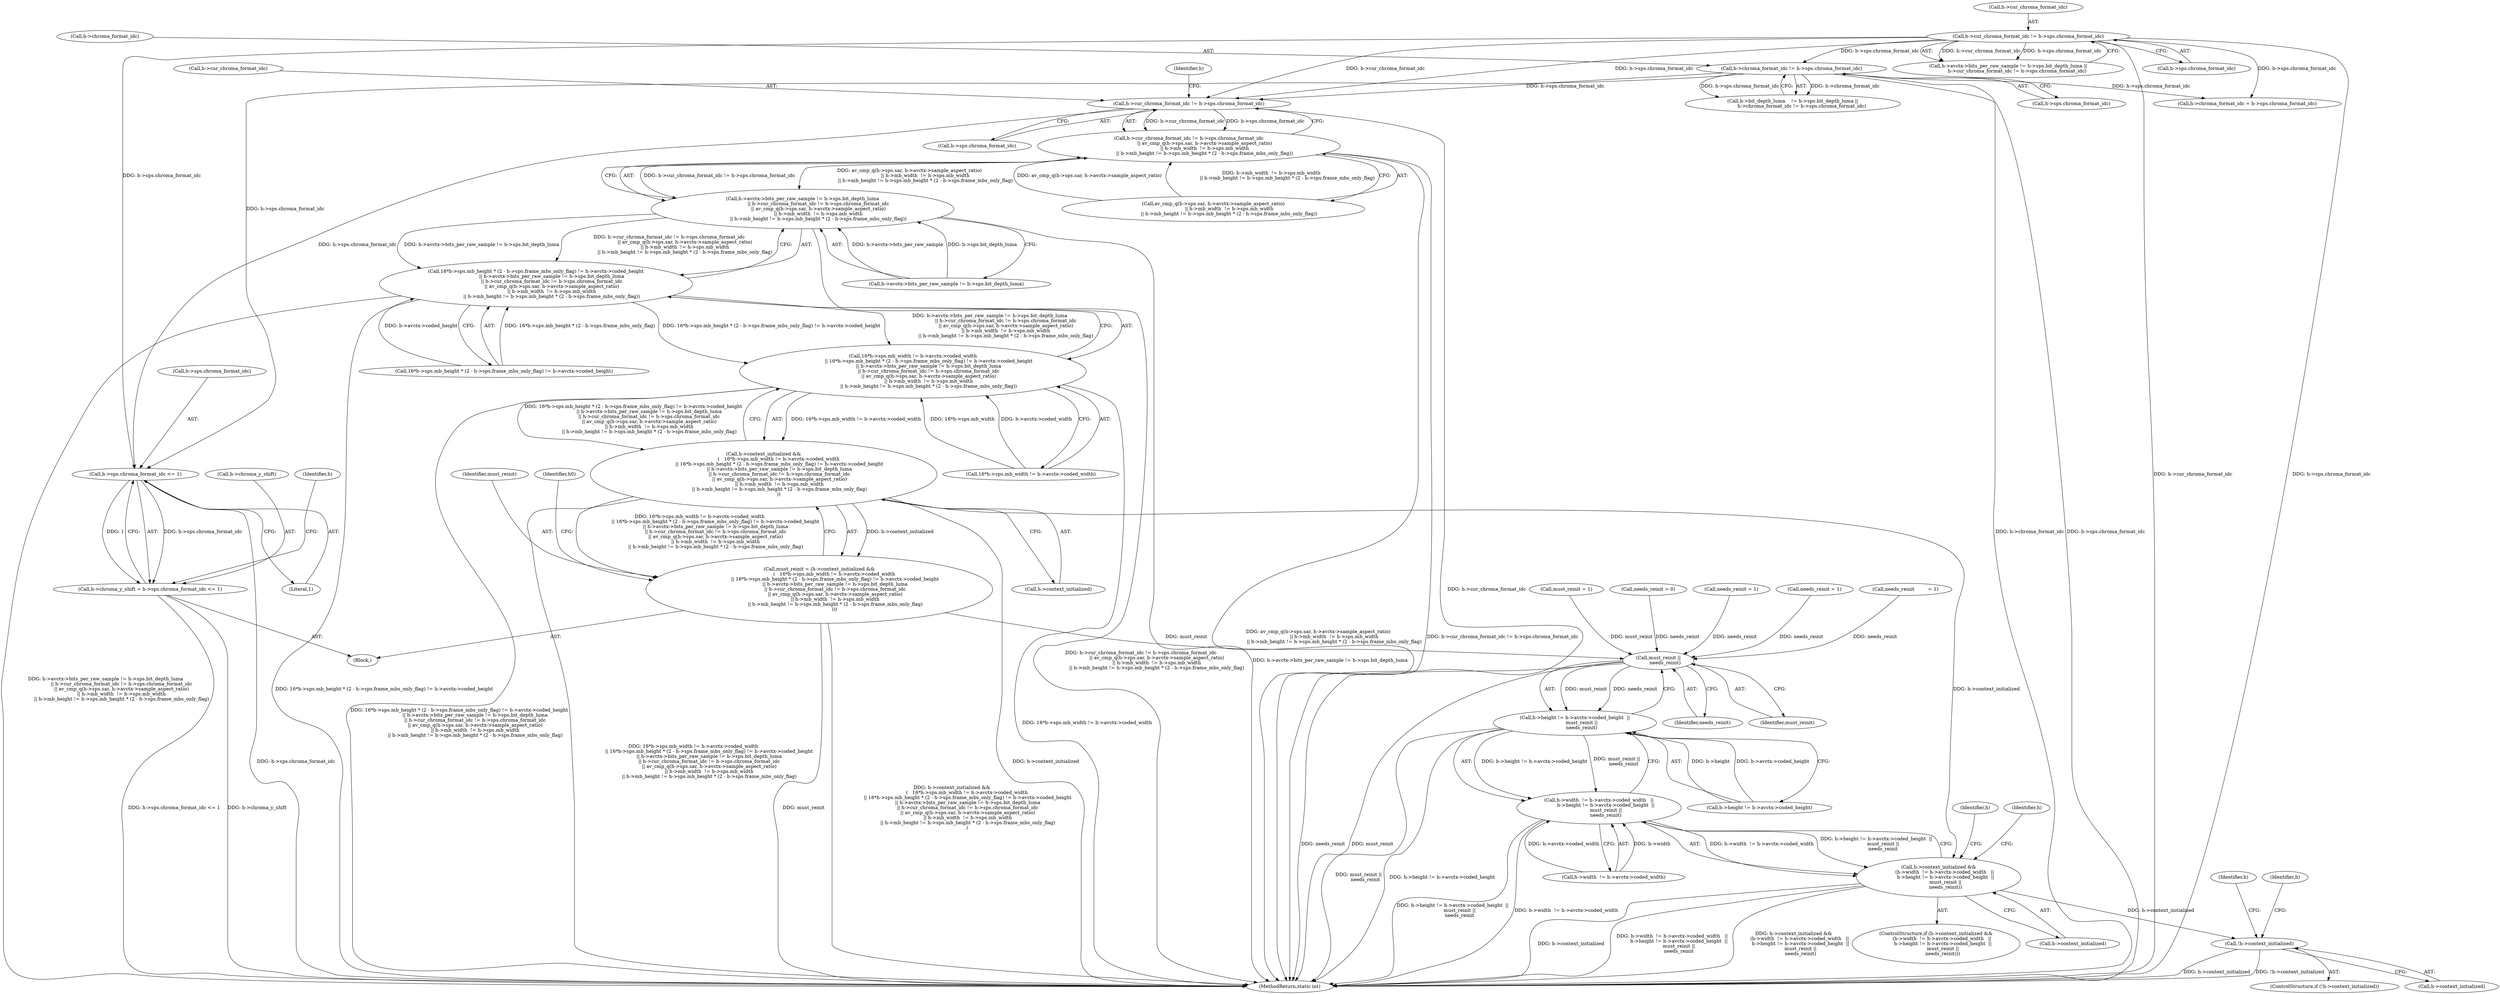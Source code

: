 digraph "0_FFmpeg_29ffeef5e73b8f41ff3a3f2242d356759c66f91f@pointer" {
"1000588" [label="(Call,h->cur_chroma_format_idc != h->sps.chroma_format_idc)"];
"1000437" [label="(Call,h->cur_chroma_format_idc != h->sps.chroma_format_idc)"];
"1000460" [label="(Call,h->chroma_format_idc != h->sps.chroma_format_idc)"];
"1000587" [label="(Call,h->cur_chroma_format_idc != h->sps.chroma_format_idc\n                     || av_cmp_q(h->sps.sar, h->avctx->sample_aspect_ratio)\n                     || h->mb_width  != h->sps.mb_width\n                     || h->mb_height != h->sps.mb_height * (2 - h->sps.frame_mbs_only_flag))"];
"1000575" [label="(Call,h->avctx->bits_per_raw_sample != h->sps.bit_depth_luma\n                     || h->cur_chroma_format_idc != h->sps.chroma_format_idc\n                     || av_cmp_q(h->sps.sar, h->avctx->sample_aspect_ratio)\n                     || h->mb_width  != h->sps.mb_width\n                     || h->mb_height != h->sps.mb_height * (2 - h->sps.frame_mbs_only_flag))"];
"1000553" [label="(Call,16*h->sps.mb_height * (2 - h->sps.frame_mbs_only_flag) != h->avctx->coded_height\n                     || h->avctx->bits_per_raw_sample != h->sps.bit_depth_luma\n                     || h->cur_chroma_format_idc != h->sps.chroma_format_idc\n                     || av_cmp_q(h->sps.sar, h->avctx->sample_aspect_ratio)\n                     || h->mb_width  != h->sps.mb_width\n                     || h->mb_height != h->sps.mb_height * (2 - h->sps.frame_mbs_only_flag))"];
"1000539" [label="(Call,16*h->sps.mb_width != h->avctx->coded_width\n                     || 16*h->sps.mb_height * (2 - h->sps.frame_mbs_only_flag) != h->avctx->coded_height\n                     || h->avctx->bits_per_raw_sample != h->sps.bit_depth_luma\n                     || h->cur_chroma_format_idc != h->sps.chroma_format_idc\n                     || av_cmp_q(h->sps.sar, h->avctx->sample_aspect_ratio)\n                     || h->mb_width  != h->sps.mb_width\n                     || h->mb_height != h->sps.mb_height * (2 - h->sps.frame_mbs_only_flag))"];
"1000535" [label="(Call,h->context_initialized &&\n                    (   16*h->sps.mb_width != h->avctx->coded_width\n                     || 16*h->sps.mb_height * (2 - h->sps.frame_mbs_only_flag) != h->avctx->coded_height\n                     || h->avctx->bits_per_raw_sample != h->sps.bit_depth_luma\n                     || h->cur_chroma_format_idc != h->sps.chroma_format_idc\n                     || av_cmp_q(h->sps.sar, h->avctx->sample_aspect_ratio)\n                     || h->mb_width  != h->sps.mb_width\n                     || h->mb_height != h->sps.mb_height * (2 - h->sps.frame_mbs_only_flag)\n                    ))"];
"1000533" [label="(Call,must_reinit = (h->context_initialized &&\n                    (   16*h->sps.mb_width != h->avctx->coded_width\n                     || 16*h->sps.mb_height * (2 - h->sps.frame_mbs_only_flag) != h->avctx->coded_height\n                     || h->avctx->bits_per_raw_sample != h->sps.bit_depth_luma\n                     || h->cur_chroma_format_idc != h->sps.chroma_format_idc\n                     || av_cmp_q(h->sps.sar, h->avctx->sample_aspect_ratio)\n                     || h->mb_width  != h->sps.mb_width\n                     || h->mb_height != h->sps.mb_height * (2 - h->sps.frame_mbs_only_flag)\n                    )))"];
"1000846" [label="(Call,must_reinit ||\n         needs_reinit)"];
"1000836" [label="(Call,h->height != h->avctx->coded_height  ||\n         must_reinit ||\n         needs_reinit)"];
"1000826" [label="(Call,h->width  != h->avctx->coded_width   ||\n         h->height != h->avctx->coded_height  ||\n         must_reinit ||\n         needs_reinit)"];
"1000822" [label="(Call,h->context_initialized &&\n        (h->width  != h->avctx->coded_width   ||\n         h->height != h->avctx->coded_height  ||\n         must_reinit ||\n         needs_reinit))"];
"1000923" [label="(Call,!h->context_initialized)"];
"1000708" [label="(Call,h->sps.chroma_format_idc <= 1)"];
"1000704" [label="(Call,h->chroma_y_shift = h->sps.chroma_format_idc <= 1)"];
"1000837" [label="(Call,h->height != h->avctx->coded_height)"];
"1000587" [label="(Call,h->cur_chroma_format_idc != h->sps.chroma_format_idc\n                     || av_cmp_q(h->sps.sar, h->avctx->sample_aspect_ratio)\n                     || h->mb_width  != h->sps.mb_width\n                     || h->mb_height != h->sps.mb_height * (2 - h->sps.frame_mbs_only_flag))"];
"1000597" [label="(Call,av_cmp_q(h->sps.sar, h->avctx->sample_aspect_ratio)\n                     || h->mb_width  != h->sps.mb_width\n                     || h->mb_height != h->sps.mb_height * (2 - h->sps.frame_mbs_only_flag))"];
"1000553" [label="(Call,16*h->sps.mb_height * (2 - h->sps.frame_mbs_only_flag) != h->avctx->coded_height\n                     || h->avctx->bits_per_raw_sample != h->sps.bit_depth_luma\n                     || h->cur_chroma_format_idc != h->sps.chroma_format_idc\n                     || av_cmp_q(h->sps.sar, h->avctx->sample_aspect_ratio)\n                     || h->mb_width  != h->sps.mb_width\n                     || h->mb_height != h->sps.mb_height * (2 - h->sps.frame_mbs_only_flag))"];
"1000589" [label="(Call,h->cur_chroma_format_idc)"];
"1000646" [label="(Call,must_reinit = 1)"];
"1000827" [label="(Call,h->width  != h->avctx->coded_width)"];
"1000461" [label="(Call,h->chroma_format_idc)"];
"1003435" [label="(MethodReturn,static int)"];
"1000826" [label="(Call,h->width  != h->avctx->coded_width   ||\n         h->height != h->avctx->coded_height  ||\n         must_reinit ||\n         needs_reinit)"];
"1000464" [label="(Call,h->sps.chroma_format_idc)"];
"1000708" [label="(Call,h->sps.chroma_format_idc <= 1)"];
"1000536" [label="(Call,h->context_initialized)"];
"1000425" [label="(Call,h->avctx->bits_per_raw_sample != h->sps.bit_depth_luma ||\n            h->cur_chroma_format_idc != h->sps.chroma_format_idc)"];
"1000139" [label="(Call,needs_reinit = 0)"];
"1000554" [label="(Call,16*h->sps.mb_height * (2 - h->sps.frame_mbs_only_flag) != h->avctx->coded_height)"];
"1000821" [label="(ControlStructure,if (h->context_initialized &&\n        (h->width  != h->avctx->coded_width   ||\n         h->height != h->avctx->coded_height  ||\n         must_reinit ||\n         needs_reinit)))"];
"1000588" [label="(Call,h->cur_chroma_format_idc != h->sps.chroma_format_idc)"];
"1000836" [label="(Call,h->height != h->avctx->coded_height  ||\n         must_reinit ||\n         needs_reinit)"];
"1000575" [label="(Call,h->avctx->bits_per_raw_sample != h->sps.bit_depth_luma\n                     || h->cur_chroma_format_idc != h->sps.chroma_format_idc\n                     || av_cmp_q(h->sps.sar, h->avctx->sample_aspect_ratio)\n                     || h->mb_width  != h->sps.mb_width\n                     || h->mb_height != h->sps.mb_height * (2 - h->sps.frame_mbs_only_flag))"];
"1000437" [label="(Call,h->cur_chroma_format_idc != h->sps.chroma_format_idc)"];
"1000717" [label="(Identifier,h)"];
"1000925" [label="(Identifier,h)"];
"1000922" [label="(ControlStructure,if (!h->context_initialized))"];
"1000846" [label="(Call,must_reinit ||\n         needs_reinit)"];
"1000923" [label="(Call,!h->context_initialized)"];
"1000852" [label="(Identifier,h)"];
"1000533" [label="(Call,must_reinit = (h->context_initialized &&\n                    (   16*h->sps.mb_width != h->avctx->coded_width\n                     || 16*h->sps.mb_height * (2 - h->sps.frame_mbs_only_flag) != h->avctx->coded_height\n                     || h->avctx->bits_per_raw_sample != h->sps.bit_depth_luma\n                     || h->cur_chroma_format_idc != h->sps.chroma_format_idc\n                     || av_cmp_q(h->sps.sar, h->avctx->sample_aspect_ratio)\n                     || h->mb_width  != h->sps.mb_width\n                     || h->mb_height != h->sps.mb_height * (2 - h->sps.frame_mbs_only_flag)\n                    )))"];
"1000127" [label="(Block,)"];
"1000576" [label="(Call,h->avctx->bits_per_raw_sample != h->sps.bit_depth_luma)"];
"1000785" [label="(Call,needs_reinit = 1)"];
"1000540" [label="(Call,16*h->sps.mb_width != h->avctx->coded_width)"];
"1000534" [label="(Identifier,must_reinit)"];
"1000460" [label="(Call,h->chroma_format_idc != h->sps.chroma_format_idc)"];
"1000479" [label="(Call,h->chroma_format_idc = h->sps.chroma_format_idc)"];
"1000714" [label="(Literal,1)"];
"1000848" [label="(Identifier,needs_reinit)"];
"1000539" [label="(Call,16*h->sps.mb_width != h->avctx->coded_width\n                     || 16*h->sps.mb_height * (2 - h->sps.frame_mbs_only_flag) != h->avctx->coded_height\n                     || h->avctx->bits_per_raw_sample != h->sps.bit_depth_luma\n                     || h->cur_chroma_format_idc != h->sps.chroma_format_idc\n                     || av_cmp_q(h->sps.sar, h->avctx->sample_aspect_ratio)\n                     || h->mb_width  != h->sps.mb_width\n                     || h->mb_height != h->sps.mb_height * (2 - h->sps.frame_mbs_only_flag))"];
"1000446" [label="(Call,needs_reinit = 1)"];
"1000450" [label="(Call,h->bit_depth_luma    != h->sps.bit_depth_luma ||\n            h->chroma_format_idc != h->sps.chroma_format_idc)"];
"1000705" [label="(Call,h->chroma_y_shift)"];
"1000438" [label="(Call,h->cur_chroma_format_idc)"];
"1000441" [label="(Call,h->sps.chroma_format_idc)"];
"1000535" [label="(Call,h->context_initialized &&\n                    (   16*h->sps.mb_width != h->avctx->coded_width\n                     || 16*h->sps.mb_height * (2 - h->sps.frame_mbs_only_flag) != h->avctx->coded_height\n                     || h->avctx->bits_per_raw_sample != h->sps.bit_depth_luma\n                     || h->cur_chroma_format_idc != h->sps.chroma_format_idc\n                     || av_cmp_q(h->sps.sar, h->avctx->sample_aspect_ratio)\n                     || h->mb_width  != h->sps.mb_width\n                     || h->mb_height != h->sps.mb_height * (2 - h->sps.frame_mbs_only_flag)\n                    ))"];
"1000823" [label="(Call,h->context_initialized)"];
"1000924" [label="(Call,h->context_initialized)"];
"1000704" [label="(Call,h->chroma_y_shift = h->sps.chroma_format_idc <= 1)"];
"1000601" [label="(Identifier,h)"];
"1000978" [label="(Identifier,h)"];
"1000709" [label="(Call,h->sps.chroma_format_idc)"];
"1000592" [label="(Call,h->sps.chroma_format_idc)"];
"1000930" [label="(Identifier,h)"];
"1000488" [label="(Call,needs_reinit         = 1)"];
"1000640" [label="(Identifier,h0)"];
"1000822" [label="(Call,h->context_initialized &&\n        (h->width  != h->avctx->coded_width   ||\n         h->height != h->avctx->coded_height  ||\n         must_reinit ||\n         needs_reinit))"];
"1000847" [label="(Identifier,must_reinit)"];
"1000588" -> "1000587"  [label="AST: "];
"1000588" -> "1000592"  [label="CFG: "];
"1000589" -> "1000588"  [label="AST: "];
"1000592" -> "1000588"  [label="AST: "];
"1000601" -> "1000588"  [label="CFG: "];
"1000587" -> "1000588"  [label="CFG: "];
"1000588" -> "1003435"  [label="DDG: h->cur_chroma_format_idc"];
"1000588" -> "1000587"  [label="DDG: h->cur_chroma_format_idc"];
"1000588" -> "1000587"  [label="DDG: h->sps.chroma_format_idc"];
"1000437" -> "1000588"  [label="DDG: h->cur_chroma_format_idc"];
"1000437" -> "1000588"  [label="DDG: h->sps.chroma_format_idc"];
"1000460" -> "1000588"  [label="DDG: h->sps.chroma_format_idc"];
"1000588" -> "1000708"  [label="DDG: h->sps.chroma_format_idc"];
"1000437" -> "1000425"  [label="AST: "];
"1000437" -> "1000441"  [label="CFG: "];
"1000438" -> "1000437"  [label="AST: "];
"1000441" -> "1000437"  [label="AST: "];
"1000425" -> "1000437"  [label="CFG: "];
"1000437" -> "1003435"  [label="DDG: h->cur_chroma_format_idc"];
"1000437" -> "1003435"  [label="DDG: h->sps.chroma_format_idc"];
"1000437" -> "1000425"  [label="DDG: h->cur_chroma_format_idc"];
"1000437" -> "1000425"  [label="DDG: h->sps.chroma_format_idc"];
"1000437" -> "1000460"  [label="DDG: h->sps.chroma_format_idc"];
"1000437" -> "1000479"  [label="DDG: h->sps.chroma_format_idc"];
"1000437" -> "1000708"  [label="DDG: h->sps.chroma_format_idc"];
"1000460" -> "1000450"  [label="AST: "];
"1000460" -> "1000464"  [label="CFG: "];
"1000461" -> "1000460"  [label="AST: "];
"1000464" -> "1000460"  [label="AST: "];
"1000450" -> "1000460"  [label="CFG: "];
"1000460" -> "1003435"  [label="DDG: h->chroma_format_idc"];
"1000460" -> "1003435"  [label="DDG: h->sps.chroma_format_idc"];
"1000460" -> "1000450"  [label="DDG: h->chroma_format_idc"];
"1000460" -> "1000450"  [label="DDG: h->sps.chroma_format_idc"];
"1000460" -> "1000479"  [label="DDG: h->sps.chroma_format_idc"];
"1000460" -> "1000708"  [label="DDG: h->sps.chroma_format_idc"];
"1000587" -> "1000575"  [label="AST: "];
"1000587" -> "1000597"  [label="CFG: "];
"1000597" -> "1000587"  [label="AST: "];
"1000575" -> "1000587"  [label="CFG: "];
"1000587" -> "1003435"  [label="DDG: av_cmp_q(h->sps.sar, h->avctx->sample_aspect_ratio)\n                     || h->mb_width  != h->sps.mb_width\n                     || h->mb_height != h->sps.mb_height * (2 - h->sps.frame_mbs_only_flag)"];
"1000587" -> "1003435"  [label="DDG: h->cur_chroma_format_idc != h->sps.chroma_format_idc"];
"1000587" -> "1000575"  [label="DDG: h->cur_chroma_format_idc != h->sps.chroma_format_idc"];
"1000587" -> "1000575"  [label="DDG: av_cmp_q(h->sps.sar, h->avctx->sample_aspect_ratio)\n                     || h->mb_width  != h->sps.mb_width\n                     || h->mb_height != h->sps.mb_height * (2 - h->sps.frame_mbs_only_flag)"];
"1000597" -> "1000587"  [label="DDG: av_cmp_q(h->sps.sar, h->avctx->sample_aspect_ratio)"];
"1000597" -> "1000587"  [label="DDG: h->mb_width  != h->sps.mb_width\n                     || h->mb_height != h->sps.mb_height * (2 - h->sps.frame_mbs_only_flag)"];
"1000575" -> "1000553"  [label="AST: "];
"1000575" -> "1000576"  [label="CFG: "];
"1000576" -> "1000575"  [label="AST: "];
"1000553" -> "1000575"  [label="CFG: "];
"1000575" -> "1003435"  [label="DDG: h->cur_chroma_format_idc != h->sps.chroma_format_idc\n                     || av_cmp_q(h->sps.sar, h->avctx->sample_aspect_ratio)\n                     || h->mb_width  != h->sps.mb_width\n                     || h->mb_height != h->sps.mb_height * (2 - h->sps.frame_mbs_only_flag)"];
"1000575" -> "1003435"  [label="DDG: h->avctx->bits_per_raw_sample != h->sps.bit_depth_luma"];
"1000575" -> "1000553"  [label="DDG: h->avctx->bits_per_raw_sample != h->sps.bit_depth_luma"];
"1000575" -> "1000553"  [label="DDG: h->cur_chroma_format_idc != h->sps.chroma_format_idc\n                     || av_cmp_q(h->sps.sar, h->avctx->sample_aspect_ratio)\n                     || h->mb_width  != h->sps.mb_width\n                     || h->mb_height != h->sps.mb_height * (2 - h->sps.frame_mbs_only_flag)"];
"1000576" -> "1000575"  [label="DDG: h->avctx->bits_per_raw_sample"];
"1000576" -> "1000575"  [label="DDG: h->sps.bit_depth_luma"];
"1000553" -> "1000539"  [label="AST: "];
"1000553" -> "1000554"  [label="CFG: "];
"1000554" -> "1000553"  [label="AST: "];
"1000539" -> "1000553"  [label="CFG: "];
"1000553" -> "1003435"  [label="DDG: h->avctx->bits_per_raw_sample != h->sps.bit_depth_luma\n                     || h->cur_chroma_format_idc != h->sps.chroma_format_idc\n                     || av_cmp_q(h->sps.sar, h->avctx->sample_aspect_ratio)\n                     || h->mb_width  != h->sps.mb_width\n                     || h->mb_height != h->sps.mb_height * (2 - h->sps.frame_mbs_only_flag)"];
"1000553" -> "1003435"  [label="DDG: 16*h->sps.mb_height * (2 - h->sps.frame_mbs_only_flag) != h->avctx->coded_height"];
"1000553" -> "1000539"  [label="DDG: 16*h->sps.mb_height * (2 - h->sps.frame_mbs_only_flag) != h->avctx->coded_height"];
"1000553" -> "1000539"  [label="DDG: h->avctx->bits_per_raw_sample != h->sps.bit_depth_luma\n                     || h->cur_chroma_format_idc != h->sps.chroma_format_idc\n                     || av_cmp_q(h->sps.sar, h->avctx->sample_aspect_ratio)\n                     || h->mb_width  != h->sps.mb_width\n                     || h->mb_height != h->sps.mb_height * (2 - h->sps.frame_mbs_only_flag)"];
"1000554" -> "1000553"  [label="DDG: 16*h->sps.mb_height * (2 - h->sps.frame_mbs_only_flag)"];
"1000554" -> "1000553"  [label="DDG: h->avctx->coded_height"];
"1000539" -> "1000535"  [label="AST: "];
"1000539" -> "1000540"  [label="CFG: "];
"1000540" -> "1000539"  [label="AST: "];
"1000535" -> "1000539"  [label="CFG: "];
"1000539" -> "1003435"  [label="DDG: 16*h->sps.mb_width != h->avctx->coded_width"];
"1000539" -> "1003435"  [label="DDG: 16*h->sps.mb_height * (2 - h->sps.frame_mbs_only_flag) != h->avctx->coded_height\n                     || h->avctx->bits_per_raw_sample != h->sps.bit_depth_luma\n                     || h->cur_chroma_format_idc != h->sps.chroma_format_idc\n                     || av_cmp_q(h->sps.sar, h->avctx->sample_aspect_ratio)\n                     || h->mb_width  != h->sps.mb_width\n                     || h->mb_height != h->sps.mb_height * (2 - h->sps.frame_mbs_only_flag)"];
"1000539" -> "1000535"  [label="DDG: 16*h->sps.mb_width != h->avctx->coded_width"];
"1000539" -> "1000535"  [label="DDG: 16*h->sps.mb_height * (2 - h->sps.frame_mbs_only_flag) != h->avctx->coded_height\n                     || h->avctx->bits_per_raw_sample != h->sps.bit_depth_luma\n                     || h->cur_chroma_format_idc != h->sps.chroma_format_idc\n                     || av_cmp_q(h->sps.sar, h->avctx->sample_aspect_ratio)\n                     || h->mb_width  != h->sps.mb_width\n                     || h->mb_height != h->sps.mb_height * (2 - h->sps.frame_mbs_only_flag)"];
"1000540" -> "1000539"  [label="DDG: 16*h->sps.mb_width"];
"1000540" -> "1000539"  [label="DDG: h->avctx->coded_width"];
"1000535" -> "1000533"  [label="AST: "];
"1000535" -> "1000536"  [label="CFG: "];
"1000536" -> "1000535"  [label="AST: "];
"1000533" -> "1000535"  [label="CFG: "];
"1000535" -> "1003435"  [label="DDG: h->context_initialized"];
"1000535" -> "1003435"  [label="DDG: 16*h->sps.mb_width != h->avctx->coded_width\n                     || 16*h->sps.mb_height * (2 - h->sps.frame_mbs_only_flag) != h->avctx->coded_height\n                     || h->avctx->bits_per_raw_sample != h->sps.bit_depth_luma\n                     || h->cur_chroma_format_idc != h->sps.chroma_format_idc\n                     || av_cmp_q(h->sps.sar, h->avctx->sample_aspect_ratio)\n                     || h->mb_width  != h->sps.mb_width\n                     || h->mb_height != h->sps.mb_height * (2 - h->sps.frame_mbs_only_flag)"];
"1000535" -> "1000533"  [label="DDG: h->context_initialized"];
"1000535" -> "1000533"  [label="DDG: 16*h->sps.mb_width != h->avctx->coded_width\n                     || 16*h->sps.mb_height * (2 - h->sps.frame_mbs_only_flag) != h->avctx->coded_height\n                     || h->avctx->bits_per_raw_sample != h->sps.bit_depth_luma\n                     || h->cur_chroma_format_idc != h->sps.chroma_format_idc\n                     || av_cmp_q(h->sps.sar, h->avctx->sample_aspect_ratio)\n                     || h->mb_width  != h->sps.mb_width\n                     || h->mb_height != h->sps.mb_height * (2 - h->sps.frame_mbs_only_flag)"];
"1000535" -> "1000822"  [label="DDG: h->context_initialized"];
"1000533" -> "1000127"  [label="AST: "];
"1000534" -> "1000533"  [label="AST: "];
"1000640" -> "1000533"  [label="CFG: "];
"1000533" -> "1003435"  [label="DDG: must_reinit"];
"1000533" -> "1003435"  [label="DDG: h->context_initialized &&\n                    (   16*h->sps.mb_width != h->avctx->coded_width\n                     || 16*h->sps.mb_height * (2 - h->sps.frame_mbs_only_flag) != h->avctx->coded_height\n                     || h->avctx->bits_per_raw_sample != h->sps.bit_depth_luma\n                     || h->cur_chroma_format_idc != h->sps.chroma_format_idc\n                     || av_cmp_q(h->sps.sar, h->avctx->sample_aspect_ratio)\n                     || h->mb_width  != h->sps.mb_width\n                     || h->mb_height != h->sps.mb_height * (2 - h->sps.frame_mbs_only_flag)\n                    )"];
"1000533" -> "1000846"  [label="DDG: must_reinit"];
"1000846" -> "1000836"  [label="AST: "];
"1000846" -> "1000847"  [label="CFG: "];
"1000846" -> "1000848"  [label="CFG: "];
"1000847" -> "1000846"  [label="AST: "];
"1000848" -> "1000846"  [label="AST: "];
"1000836" -> "1000846"  [label="CFG: "];
"1000846" -> "1003435"  [label="DDG: needs_reinit"];
"1000846" -> "1003435"  [label="DDG: must_reinit"];
"1000846" -> "1000836"  [label="DDG: must_reinit"];
"1000846" -> "1000836"  [label="DDG: needs_reinit"];
"1000646" -> "1000846"  [label="DDG: must_reinit"];
"1000488" -> "1000846"  [label="DDG: needs_reinit"];
"1000139" -> "1000846"  [label="DDG: needs_reinit"];
"1000785" -> "1000846"  [label="DDG: needs_reinit"];
"1000446" -> "1000846"  [label="DDG: needs_reinit"];
"1000836" -> "1000826"  [label="AST: "];
"1000836" -> "1000837"  [label="CFG: "];
"1000837" -> "1000836"  [label="AST: "];
"1000826" -> "1000836"  [label="CFG: "];
"1000836" -> "1003435"  [label="DDG: must_reinit ||\n         needs_reinit"];
"1000836" -> "1003435"  [label="DDG: h->height != h->avctx->coded_height"];
"1000836" -> "1000826"  [label="DDG: h->height != h->avctx->coded_height"];
"1000836" -> "1000826"  [label="DDG: must_reinit ||\n         needs_reinit"];
"1000837" -> "1000836"  [label="DDG: h->height"];
"1000837" -> "1000836"  [label="DDG: h->avctx->coded_height"];
"1000826" -> "1000822"  [label="AST: "];
"1000826" -> "1000827"  [label="CFG: "];
"1000827" -> "1000826"  [label="AST: "];
"1000822" -> "1000826"  [label="CFG: "];
"1000826" -> "1003435"  [label="DDG: h->width  != h->avctx->coded_width"];
"1000826" -> "1003435"  [label="DDG: h->height != h->avctx->coded_height  ||\n         must_reinit ||\n         needs_reinit"];
"1000826" -> "1000822"  [label="DDG: h->width  != h->avctx->coded_width"];
"1000826" -> "1000822"  [label="DDG: h->height != h->avctx->coded_height  ||\n         must_reinit ||\n         needs_reinit"];
"1000827" -> "1000826"  [label="DDG: h->width"];
"1000827" -> "1000826"  [label="DDG: h->avctx->coded_width"];
"1000822" -> "1000821"  [label="AST: "];
"1000822" -> "1000823"  [label="CFG: "];
"1000823" -> "1000822"  [label="AST: "];
"1000852" -> "1000822"  [label="CFG: "];
"1000925" -> "1000822"  [label="CFG: "];
"1000822" -> "1003435"  [label="DDG: h->context_initialized"];
"1000822" -> "1003435"  [label="DDG: h->width  != h->avctx->coded_width   ||\n         h->height != h->avctx->coded_height  ||\n         must_reinit ||\n         needs_reinit"];
"1000822" -> "1003435"  [label="DDG: h->context_initialized &&\n        (h->width  != h->avctx->coded_width   ||\n         h->height != h->avctx->coded_height  ||\n         must_reinit ||\n         needs_reinit)"];
"1000822" -> "1000923"  [label="DDG: h->context_initialized"];
"1000923" -> "1000922"  [label="AST: "];
"1000923" -> "1000924"  [label="CFG: "];
"1000924" -> "1000923"  [label="AST: "];
"1000930" -> "1000923"  [label="CFG: "];
"1000978" -> "1000923"  [label="CFG: "];
"1000923" -> "1003435"  [label="DDG: !h->context_initialized"];
"1000923" -> "1003435"  [label="DDG: h->context_initialized"];
"1000708" -> "1000704"  [label="AST: "];
"1000708" -> "1000714"  [label="CFG: "];
"1000709" -> "1000708"  [label="AST: "];
"1000714" -> "1000708"  [label="AST: "];
"1000704" -> "1000708"  [label="CFG: "];
"1000708" -> "1003435"  [label="DDG: h->sps.chroma_format_idc"];
"1000708" -> "1000704"  [label="DDG: h->sps.chroma_format_idc"];
"1000708" -> "1000704"  [label="DDG: 1"];
"1000704" -> "1000127"  [label="AST: "];
"1000705" -> "1000704"  [label="AST: "];
"1000717" -> "1000704"  [label="CFG: "];
"1000704" -> "1003435"  [label="DDG: h->sps.chroma_format_idc <= 1"];
"1000704" -> "1003435"  [label="DDG: h->chroma_y_shift"];
}
